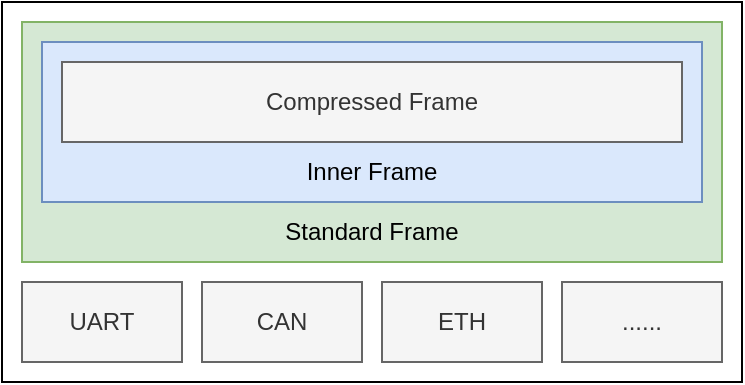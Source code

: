<mxfile scale="4" border="0">
    <diagram id="t2j2pUijLmrcmeTjwaQe" name="第 1 页">
        <mxGraphModel dx="722" dy="407" grid="1" gridSize="10" guides="1" tooltips="1" connect="1" arrows="1" fold="1" page="1" pageScale="1" pageWidth="827" pageHeight="1169" math="0" shadow="0">
            <root>
                <mxCell id="0"/>
                <mxCell id="1" parent="0"/>
                <mxCell id="14" value="" style="rounded=0;whiteSpace=wrap;html=1;" vertex="1" parent="1">
                    <mxGeometry x="229" y="310" width="370" height="190" as="geometry"/>
                </mxCell>
                <mxCell id="5" value="UART" style="rounded=0;whiteSpace=wrap;html=1;fillColor=#f5f5f5;fontColor=#333333;strokeColor=#666666;" parent="1" vertex="1">
                    <mxGeometry x="239" y="450" width="80" height="40" as="geometry"/>
                </mxCell>
                <mxCell id="6" value="CAN" style="rounded=0;whiteSpace=wrap;html=1;fillColor=#f5f5f5;fontColor=#333333;strokeColor=#666666;" parent="1" vertex="1">
                    <mxGeometry x="329" y="450" width="80" height="40" as="geometry"/>
                </mxCell>
                <mxCell id="7" value="ETH" style="rounded=0;whiteSpace=wrap;html=1;fillColor=#f5f5f5;fontColor=#333333;strokeColor=#666666;" parent="1" vertex="1">
                    <mxGeometry x="419" y="450" width="80" height="40" as="geometry"/>
                </mxCell>
                <mxCell id="8" value="" style="rounded=0;whiteSpace=wrap;html=1;fillColor=#d5e8d4;strokeColor=#82b366;" parent="1" vertex="1">
                    <mxGeometry x="239" y="320" width="350" height="120" as="geometry"/>
                </mxCell>
                <mxCell id="9" value="" style="rounded=0;whiteSpace=wrap;html=1;fillColor=#dae8fc;strokeColor=#6c8ebf;" parent="1" vertex="1">
                    <mxGeometry x="249" y="330" width="330" height="80" as="geometry"/>
                </mxCell>
                <mxCell id="10" value="Compressed Frame" style="rounded=0;whiteSpace=wrap;html=1;fillColor=#f5f5f5;fontColor=#333333;strokeColor=#666666;" parent="1" vertex="1">
                    <mxGeometry x="259" y="340" width="310" height="40" as="geometry"/>
                </mxCell>
                <mxCell id="11" value="......" style="rounded=0;whiteSpace=wrap;html=1;fillColor=#f5f5f5;fontColor=#333333;strokeColor=#666666;" vertex="1" parent="1">
                    <mxGeometry x="509" y="450" width="80" height="40" as="geometry"/>
                </mxCell>
                <mxCell id="12" value="Standard Frame" style="text;html=1;strokeColor=none;fillColor=none;align=center;verticalAlign=middle;whiteSpace=wrap;rounded=0;" vertex="1" parent="1">
                    <mxGeometry x="359" y="410" width="110" height="30" as="geometry"/>
                </mxCell>
                <mxCell id="13" value="Inner Frame" style="text;html=1;strokeColor=none;fillColor=none;align=center;verticalAlign=middle;whiteSpace=wrap;rounded=0;" vertex="1" parent="1">
                    <mxGeometry x="359" y="380" width="110" height="30" as="geometry"/>
                </mxCell>
            </root>
        </mxGraphModel>
    </diagram>
</mxfile>
